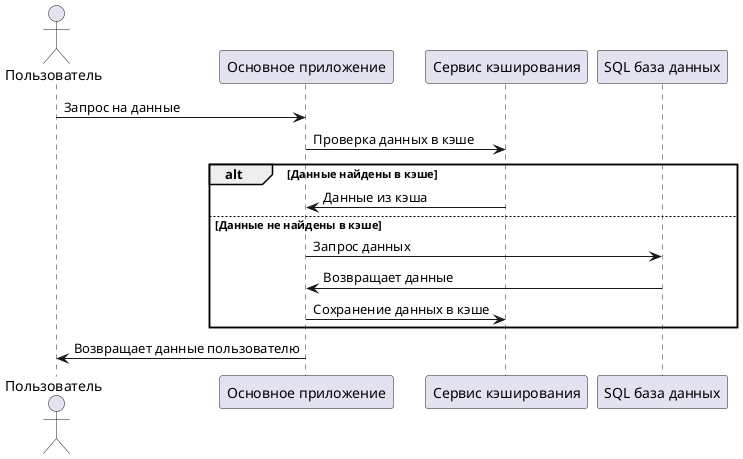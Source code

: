 @startuml CachingServiceSequence

actor Пользователь as User
participant "Основное приложение" as App
participant "Сервис кэширования" as Cache
participant "SQL база данных" as SQLDB

User -> App : Запрос на данные
App -> Cache : Проверка данных в кэше
alt Данные найдены в кэше
    Cache -> App : Данные из кэша
else Данные не найдены в кэше
    App -> SQLDB : Запрос данных
    SQLDB -> App : Возвращает данные
    App -> Cache : Сохранение данных в кэше
end
App -> User : Возвращает данные пользователю

@enduml
